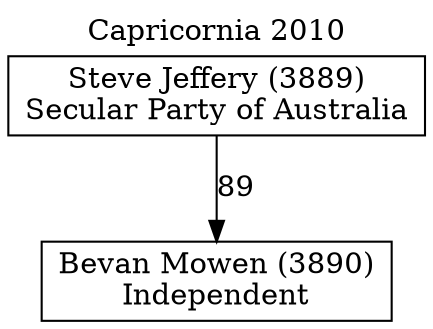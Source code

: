 // House preference flow
digraph "Bevan Mowen (3890)_Capricornia_2010" {
	graph [label="Capricornia 2010" labelloc=t mclimit=10]
	node [shape=box]
	"Bevan Mowen (3890)" [label="Bevan Mowen (3890)
Independent"]
	"Steve Jeffery (3889)" [label="Steve Jeffery (3889)
Secular Party of Australia"]
	"Steve Jeffery (3889)" -> "Bevan Mowen (3890)" [label=89]
}
